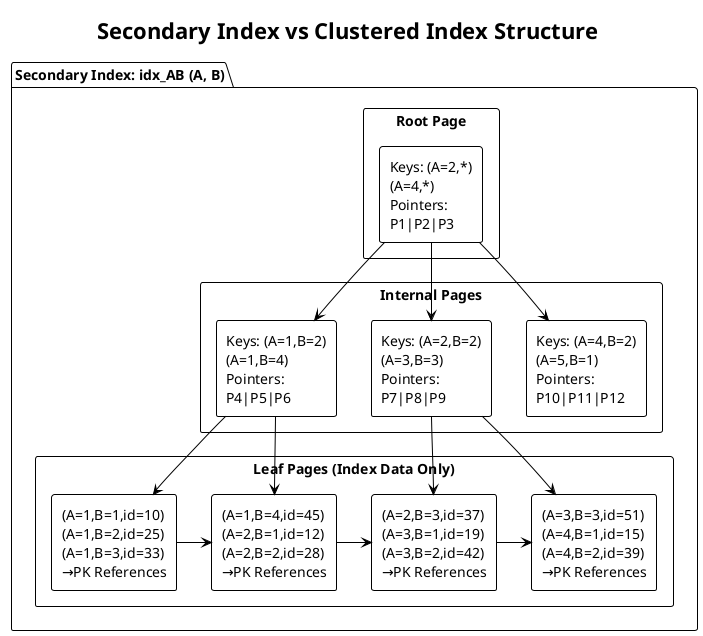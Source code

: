 @startuml Secondary Index Structure
!theme plain

title Secondary Index vs Clustered Index Structure

package "Secondary Index: idx_AB (A, B)" {
  rectangle "Root Page" {
    rectangle "Keys: (A=2,*)\n(A=4,*)\nPointers:\nP1|P2|P3" as sec_root
  }

  rectangle "Internal Pages" {
    rectangle "Keys: (A=4,B=2)\n(A=5,B=1)\nPointers:\nP10|P11|P12" as sec_internal3
    rectangle "Keys: (A=2,B=2)\n(A=3,B=3)\nPointers:\nP7|P8|P9" as sec_internal2
    rectangle "Keys: (A=1,B=2)\n(A=1,B=4)\nPointers:\nP4|P5|P6" as sec_internal1
  }

  rectangle "Leaf Pages (Index Data Only)" {
    rectangle "(A=1,B=1,id=10)\n(A=1,B=2,id=25)\n(A=1,B=3,id=33)\n→PK References" as sec_leaf1
    rectangle "(A=1,B=4,id=45)\n(A=2,B=1,id=12)\n(A=2,B=2,id=28)\n→PK References" as sec_leaf2
    rectangle "(A=2,B=3,id=37)\n(A=3,B=1,id=19)\n(A=3,B=2,id=42)\n→PK References" as sec_leaf3
    rectangle "(A=3,B=3,id=51)\n(A=4,B=1,id=15)\n(A=4,B=2,id=39)\n→PK References" as sec_leaf4
  }

  ' Tree connections
  sec_root -down-> sec_internal1
  sec_root -down-> sec_internal2
  sec_root -down-> sec_internal3

  sec_internal1 -down-> sec_leaf1
  sec_internal1 -down-> sec_leaf2
  sec_internal2 -down-> sec_leaf3
  sec_internal2 -down-> sec_leaf4

  ' Leaf linked list
  sec_leaf1 -right-> sec_leaf2
  sec_leaf2 -right-> sec_leaf3
  sec_leaf3 -right-> sec_leaf4
}
@enduml
